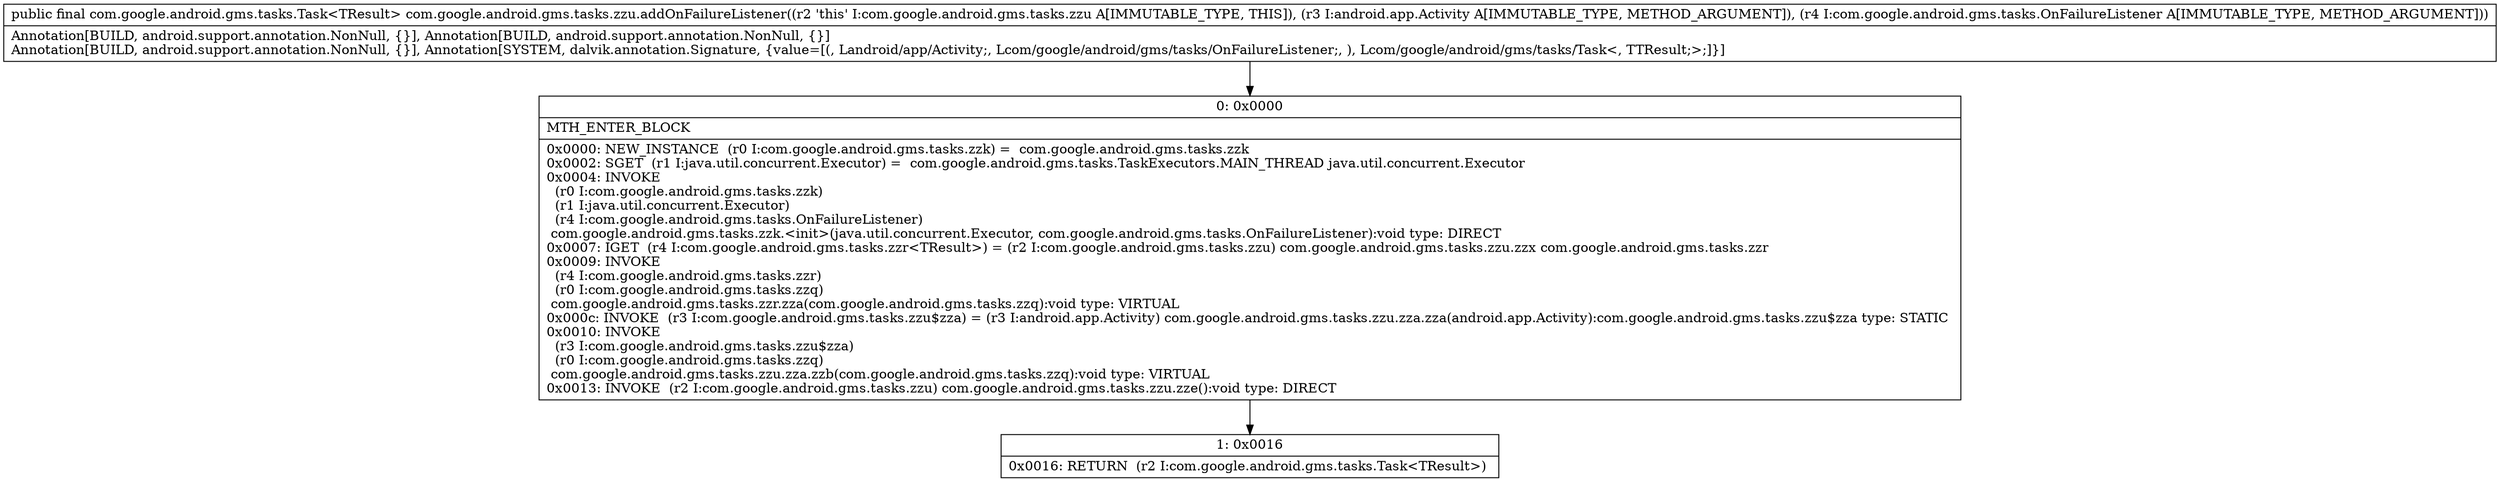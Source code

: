 digraph "CFG forcom.google.android.gms.tasks.zzu.addOnFailureListener(Landroid\/app\/Activity;Lcom\/google\/android\/gms\/tasks\/OnFailureListener;)Lcom\/google\/android\/gms\/tasks\/Task;" {
Node_0 [shape=record,label="{0\:\ 0x0000|MTH_ENTER_BLOCK\l|0x0000: NEW_INSTANCE  (r0 I:com.google.android.gms.tasks.zzk) =  com.google.android.gms.tasks.zzk \l0x0002: SGET  (r1 I:java.util.concurrent.Executor) =  com.google.android.gms.tasks.TaskExecutors.MAIN_THREAD java.util.concurrent.Executor \l0x0004: INVOKE  \l  (r0 I:com.google.android.gms.tasks.zzk)\l  (r1 I:java.util.concurrent.Executor)\l  (r4 I:com.google.android.gms.tasks.OnFailureListener)\l com.google.android.gms.tasks.zzk.\<init\>(java.util.concurrent.Executor, com.google.android.gms.tasks.OnFailureListener):void type: DIRECT \l0x0007: IGET  (r4 I:com.google.android.gms.tasks.zzr\<TResult\>) = (r2 I:com.google.android.gms.tasks.zzu) com.google.android.gms.tasks.zzu.zzx com.google.android.gms.tasks.zzr \l0x0009: INVOKE  \l  (r4 I:com.google.android.gms.tasks.zzr)\l  (r0 I:com.google.android.gms.tasks.zzq)\l com.google.android.gms.tasks.zzr.zza(com.google.android.gms.tasks.zzq):void type: VIRTUAL \l0x000c: INVOKE  (r3 I:com.google.android.gms.tasks.zzu$zza) = (r3 I:android.app.Activity) com.google.android.gms.tasks.zzu.zza.zza(android.app.Activity):com.google.android.gms.tasks.zzu$zza type: STATIC \l0x0010: INVOKE  \l  (r3 I:com.google.android.gms.tasks.zzu$zza)\l  (r0 I:com.google.android.gms.tasks.zzq)\l com.google.android.gms.tasks.zzu.zza.zzb(com.google.android.gms.tasks.zzq):void type: VIRTUAL \l0x0013: INVOKE  (r2 I:com.google.android.gms.tasks.zzu) com.google.android.gms.tasks.zzu.zze():void type: DIRECT \l}"];
Node_1 [shape=record,label="{1\:\ 0x0016|0x0016: RETURN  (r2 I:com.google.android.gms.tasks.Task\<TResult\>) \l}"];
MethodNode[shape=record,label="{public final com.google.android.gms.tasks.Task\<TResult\> com.google.android.gms.tasks.zzu.addOnFailureListener((r2 'this' I:com.google.android.gms.tasks.zzu A[IMMUTABLE_TYPE, THIS]), (r3 I:android.app.Activity A[IMMUTABLE_TYPE, METHOD_ARGUMENT]), (r4 I:com.google.android.gms.tasks.OnFailureListener A[IMMUTABLE_TYPE, METHOD_ARGUMENT]))  | Annotation[BUILD, android.support.annotation.NonNull, \{\}], Annotation[BUILD, android.support.annotation.NonNull, \{\}]\lAnnotation[BUILD, android.support.annotation.NonNull, \{\}], Annotation[SYSTEM, dalvik.annotation.Signature, \{value=[(, Landroid\/app\/Activity;, Lcom\/google\/android\/gms\/tasks\/OnFailureListener;, ), Lcom\/google\/android\/gms\/tasks\/Task\<, TTResult;\>;]\}]\l}"];
MethodNode -> Node_0;
Node_0 -> Node_1;
}

